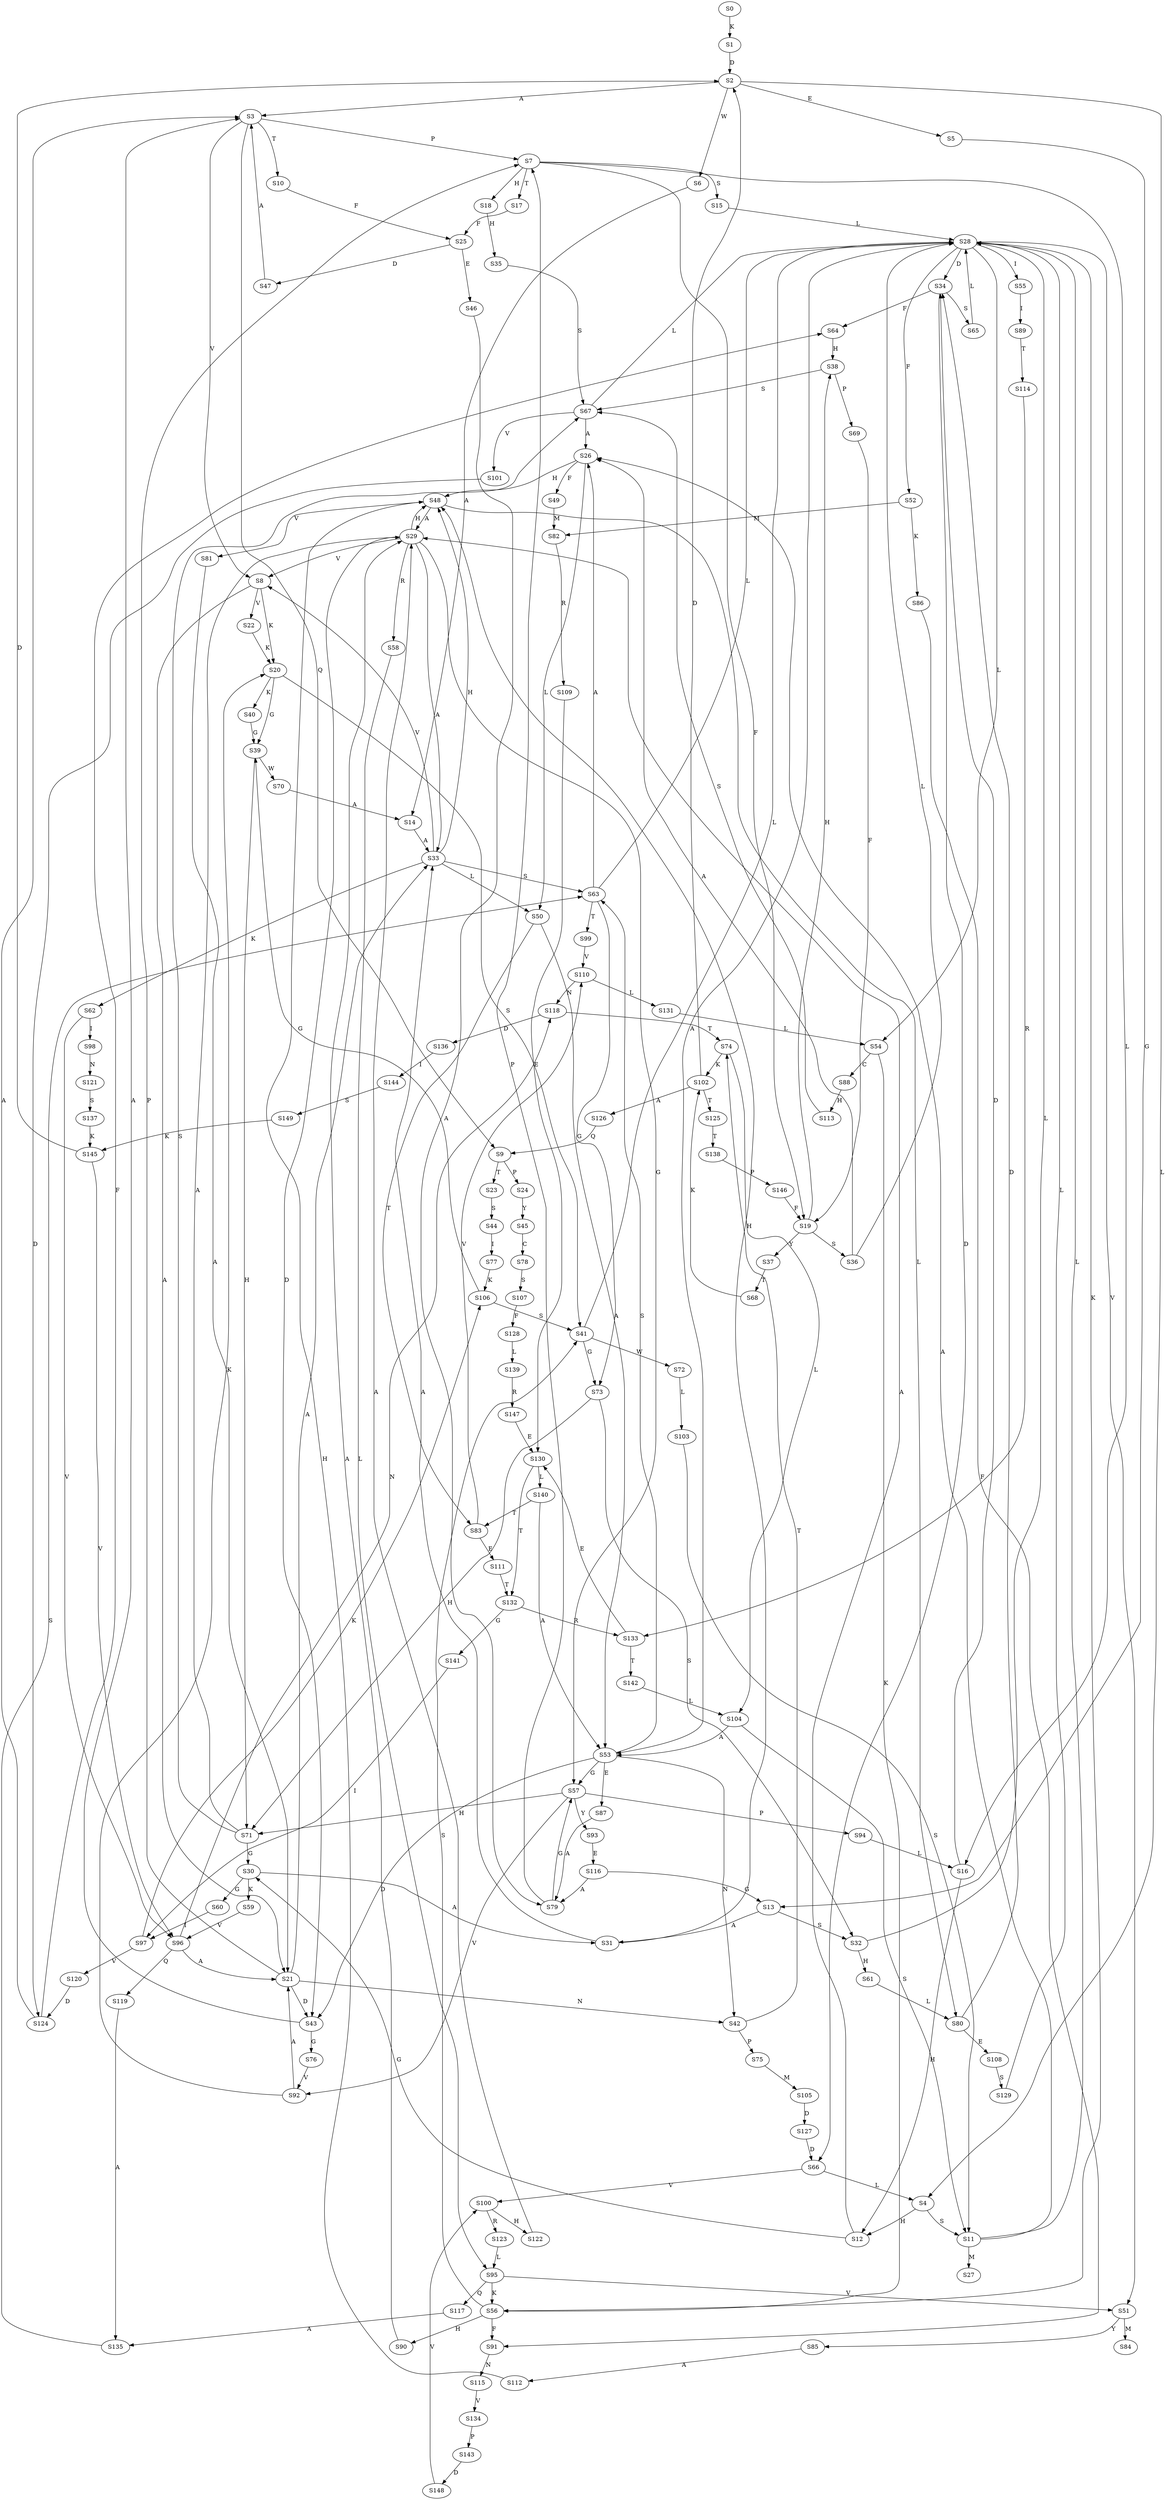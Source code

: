 strict digraph  {
	S0 -> S1 [ label = K ];
	S1 -> S2 [ label = D ];
	S2 -> S3 [ label = A ];
	S2 -> S4 [ label = L ];
	S2 -> S5 [ label = E ];
	S2 -> S6 [ label = W ];
	S3 -> S7 [ label = P ];
	S3 -> S8 [ label = V ];
	S3 -> S9 [ label = Q ];
	S3 -> S10 [ label = T ];
	S4 -> S11 [ label = S ];
	S4 -> S12 [ label = H ];
	S5 -> S13 [ label = G ];
	S6 -> S14 [ label = A ];
	S7 -> S15 [ label = S ];
	S7 -> S16 [ label = L ];
	S7 -> S17 [ label = T ];
	S7 -> S18 [ label = H ];
	S7 -> S19 [ label = F ];
	S8 -> S20 [ label = K ];
	S8 -> S21 [ label = A ];
	S8 -> S22 [ label = V ];
	S9 -> S23 [ label = T ];
	S9 -> S24 [ label = P ];
	S10 -> S25 [ label = F ];
	S11 -> S26 [ label = A ];
	S11 -> S27 [ label = M ];
	S11 -> S28 [ label = L ];
	S12 -> S29 [ label = A ];
	S12 -> S30 [ label = G ];
	S13 -> S31 [ label = A ];
	S13 -> S32 [ label = S ];
	S14 -> S33 [ label = A ];
	S15 -> S28 [ label = L ];
	S16 -> S12 [ label = H ];
	S16 -> S34 [ label = D ];
	S17 -> S25 [ label = F ];
	S18 -> S35 [ label = H ];
	S19 -> S36 [ label = S ];
	S19 -> S37 [ label = Y ];
	S19 -> S38 [ label = H ];
	S20 -> S39 [ label = G ];
	S20 -> S40 [ label = K ];
	S20 -> S41 [ label = S ];
	S21 -> S42 [ label = N ];
	S21 -> S7 [ label = P ];
	S21 -> S33 [ label = A ];
	S21 -> S43 [ label = D ];
	S22 -> S20 [ label = K ];
	S23 -> S44 [ label = S ];
	S24 -> S45 [ label = Y ];
	S25 -> S46 [ label = E ];
	S25 -> S47 [ label = D ];
	S26 -> S48 [ label = H ];
	S26 -> S49 [ label = F ];
	S26 -> S50 [ label = L ];
	S28 -> S51 [ label = V ];
	S28 -> S52 [ label = F ];
	S28 -> S34 [ label = D ];
	S28 -> S53 [ label = A ];
	S28 -> S54 [ label = L ];
	S28 -> S55 [ label = I ];
	S28 -> S56 [ label = K ];
	S29 -> S57 [ label = G ];
	S29 -> S8 [ label = V ];
	S29 -> S48 [ label = H ];
	S29 -> S33 [ label = A ];
	S29 -> S58 [ label = R ];
	S29 -> S43 [ label = D ];
	S30 -> S59 [ label = K ];
	S30 -> S60 [ label = G ];
	S30 -> S31 [ label = A ];
	S31 -> S48 [ label = H ];
	S31 -> S33 [ label = A ];
	S32 -> S28 [ label = L ];
	S32 -> S61 [ label = H ];
	S33 -> S62 [ label = K ];
	S33 -> S50 [ label = L ];
	S33 -> S63 [ label = S ];
	S33 -> S8 [ label = V ];
	S33 -> S48 [ label = H ];
	S34 -> S64 [ label = F ];
	S34 -> S65 [ label = S ];
	S34 -> S66 [ label = D ];
	S35 -> S67 [ label = S ];
	S36 -> S28 [ label = L ];
	S36 -> S26 [ label = A ];
	S37 -> S68 [ label = T ];
	S38 -> S69 [ label = P ];
	S38 -> S67 [ label = S ];
	S39 -> S70 [ label = W ];
	S39 -> S71 [ label = H ];
	S40 -> S39 [ label = G ];
	S41 -> S72 [ label = W ];
	S41 -> S73 [ label = G ];
	S41 -> S28 [ label = L ];
	S42 -> S74 [ label = T ];
	S42 -> S75 [ label = P ];
	S43 -> S3 [ label = A ];
	S43 -> S76 [ label = G ];
	S44 -> S77 [ label = I ];
	S45 -> S78 [ label = C ];
	S46 -> S79 [ label = A ];
	S47 -> S3 [ label = A ];
	S48 -> S29 [ label = A ];
	S48 -> S80 [ label = L ];
	S48 -> S81 [ label = V ];
	S49 -> S82 [ label = M ];
	S50 -> S83 [ label = T ];
	S50 -> S53 [ label = A ];
	S51 -> S84 [ label = M ];
	S51 -> S85 [ label = Y ];
	S52 -> S82 [ label = M ];
	S52 -> S86 [ label = K ];
	S53 -> S87 [ label = E ];
	S53 -> S43 [ label = D ];
	S53 -> S42 [ label = N ];
	S53 -> S63 [ label = S ];
	S53 -> S57 [ label = G ];
	S54 -> S56 [ label = K ];
	S54 -> S88 [ label = C ];
	S55 -> S89 [ label = I ];
	S56 -> S90 [ label = H ];
	S56 -> S91 [ label = F ];
	S56 -> S41 [ label = S ];
	S57 -> S92 [ label = V ];
	S57 -> S93 [ label = Y ];
	S57 -> S71 [ label = H ];
	S57 -> S94 [ label = P ];
	S58 -> S95 [ label = L ];
	S59 -> S96 [ label = V ];
	S60 -> S97 [ label = I ];
	S61 -> S80 [ label = L ];
	S62 -> S96 [ label = V ];
	S62 -> S98 [ label = I ];
	S63 -> S73 [ label = G ];
	S63 -> S28 [ label = L ];
	S63 -> S26 [ label = A ];
	S63 -> S99 [ label = T ];
	S64 -> S38 [ label = H ];
	S65 -> S28 [ label = L ];
	S66 -> S100 [ label = V ];
	S66 -> S4 [ label = L ];
	S67 -> S28 [ label = L ];
	S67 -> S101 [ label = V ];
	S67 -> S26 [ label = A ];
	S68 -> S102 [ label = K ];
	S69 -> S19 [ label = F ];
	S70 -> S14 [ label = A ];
	S71 -> S67 [ label = S ];
	S71 -> S30 [ label = G ];
	S71 -> S29 [ label = A ];
	S72 -> S103 [ label = L ];
	S73 -> S71 [ label = H ];
	S73 -> S32 [ label = S ];
	S74 -> S102 [ label = K ];
	S74 -> S104 [ label = L ];
	S75 -> S105 [ label = M ];
	S76 -> S92 [ label = V ];
	S77 -> S106 [ label = K ];
	S78 -> S107 [ label = S ];
	S79 -> S57 [ label = G ];
	S79 -> S7 [ label = P ];
	S80 -> S34 [ label = D ];
	S80 -> S108 [ label = E ];
	S81 -> S21 [ label = A ];
	S82 -> S109 [ label = R ];
	S83 -> S110 [ label = V ];
	S83 -> S111 [ label = E ];
	S85 -> S112 [ label = A ];
	S86 -> S91 [ label = F ];
	S87 -> S79 [ label = A ];
	S88 -> S113 [ label = H ];
	S89 -> S114 [ label = T ];
	S90 -> S29 [ label = A ];
	S91 -> S115 [ label = N ];
	S92 -> S20 [ label = K ];
	S92 -> S21 [ label = A ];
	S93 -> S116 [ label = E ];
	S94 -> S16 [ label = L ];
	S95 -> S56 [ label = K ];
	S95 -> S117 [ label = Q ];
	S95 -> S51 [ label = V ];
	S96 -> S118 [ label = N ];
	S96 -> S119 [ label = Q ];
	S96 -> S21 [ label = A ];
	S97 -> S106 [ label = K ];
	S97 -> S120 [ label = V ];
	S98 -> S121 [ label = N ];
	S99 -> S110 [ label = V ];
	S100 -> S122 [ label = H ];
	S100 -> S123 [ label = R ];
	S101 -> S124 [ label = D ];
	S102 -> S2 [ label = D ];
	S102 -> S125 [ label = T ];
	S102 -> S126 [ label = A ];
	S103 -> S11 [ label = S ];
	S104 -> S53 [ label = A ];
	S104 -> S11 [ label = S ];
	S105 -> S127 [ label = D ];
	S106 -> S39 [ label = G ];
	S106 -> S41 [ label = S ];
	S107 -> S128 [ label = F ];
	S108 -> S129 [ label = S ];
	S109 -> S130 [ label = E ];
	S110 -> S131 [ label = L ];
	S110 -> S118 [ label = N ];
	S111 -> S132 [ label = T ];
	S112 -> S48 [ label = H ];
	S113 -> S67 [ label = S ];
	S114 -> S133 [ label = R ];
	S115 -> S134 [ label = V ];
	S116 -> S13 [ label = G ];
	S116 -> S79 [ label = A ];
	S117 -> S135 [ label = A ];
	S118 -> S74 [ label = T ];
	S118 -> S136 [ label = D ];
	S119 -> S135 [ label = A ];
	S120 -> S124 [ label = D ];
	S121 -> S137 [ label = S ];
	S122 -> S29 [ label = A ];
	S123 -> S95 [ label = L ];
	S124 -> S64 [ label = F ];
	S124 -> S3 [ label = A ];
	S125 -> S138 [ label = T ];
	S126 -> S9 [ label = Q ];
	S127 -> S66 [ label = D ];
	S128 -> S139 [ label = L ];
	S129 -> S28 [ label = L ];
	S130 -> S140 [ label = L ];
	S130 -> S132 [ label = T ];
	S131 -> S54 [ label = L ];
	S132 -> S133 [ label = R ];
	S132 -> S141 [ label = G ];
	S133 -> S142 [ label = T ];
	S133 -> S130 [ label = E ];
	S134 -> S143 [ label = P ];
	S135 -> S63 [ label = S ];
	S136 -> S144 [ label = I ];
	S137 -> S145 [ label = K ];
	S138 -> S146 [ label = P ];
	S139 -> S147 [ label = R ];
	S140 -> S53 [ label = A ];
	S140 -> S83 [ label = T ];
	S141 -> S97 [ label = I ];
	S142 -> S104 [ label = L ];
	S143 -> S148 [ label = D ];
	S144 -> S149 [ label = S ];
	S145 -> S2 [ label = D ];
	S145 -> S96 [ label = V ];
	S146 -> S19 [ label = F ];
	S147 -> S130 [ label = E ];
	S148 -> S100 [ label = V ];
	S149 -> S145 [ label = K ];
}
